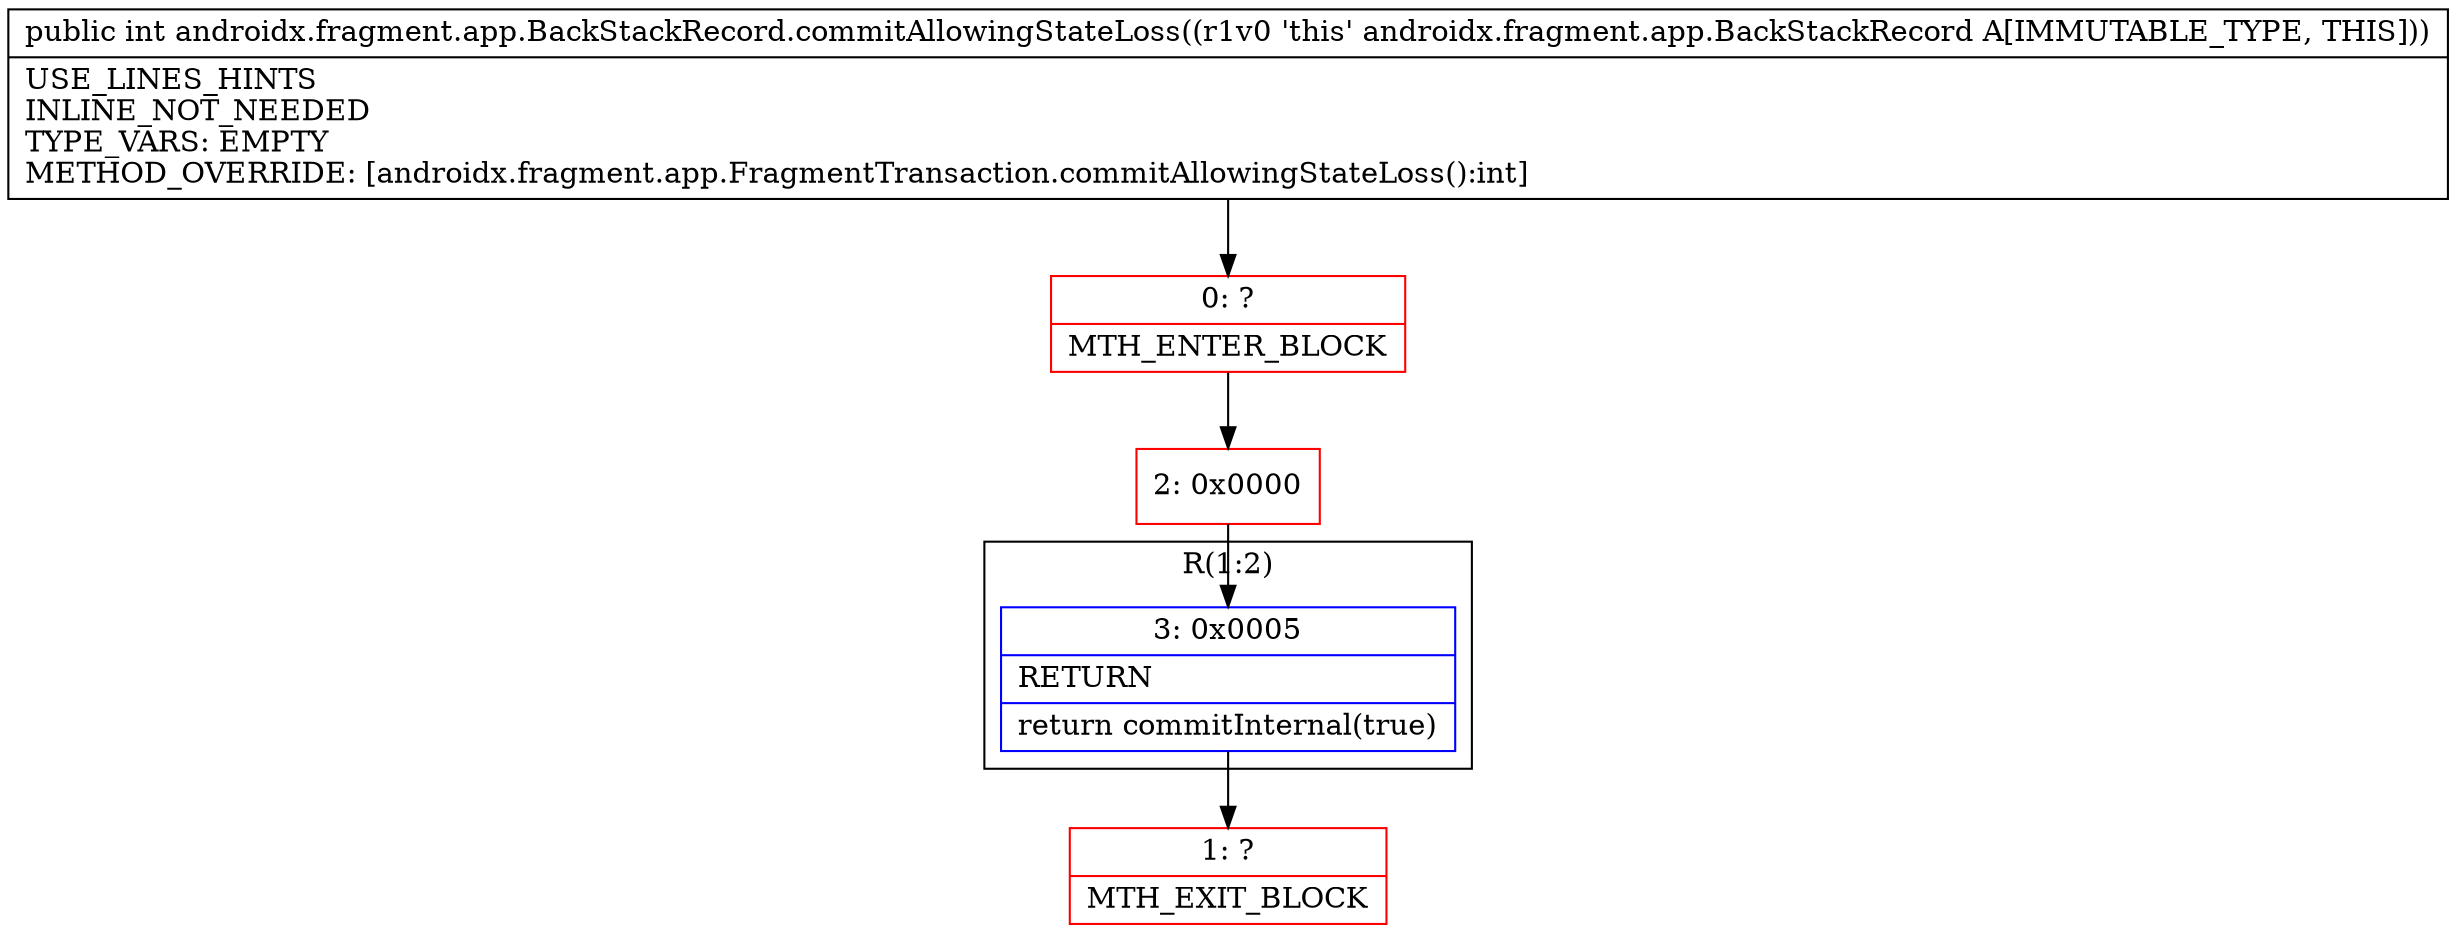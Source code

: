 digraph "CFG forandroidx.fragment.app.BackStackRecord.commitAllowingStateLoss()I" {
subgraph cluster_Region_1047136670 {
label = "R(1:2)";
node [shape=record,color=blue];
Node_3 [shape=record,label="{3\:\ 0x0005|RETURN\l|return commitInternal(true)\l}"];
}
Node_0 [shape=record,color=red,label="{0\:\ ?|MTH_ENTER_BLOCK\l}"];
Node_2 [shape=record,color=red,label="{2\:\ 0x0000}"];
Node_1 [shape=record,color=red,label="{1\:\ ?|MTH_EXIT_BLOCK\l}"];
MethodNode[shape=record,label="{public int androidx.fragment.app.BackStackRecord.commitAllowingStateLoss((r1v0 'this' androidx.fragment.app.BackStackRecord A[IMMUTABLE_TYPE, THIS]))  | USE_LINES_HINTS\lINLINE_NOT_NEEDED\lTYPE_VARS: EMPTY\lMETHOD_OVERRIDE: [androidx.fragment.app.FragmentTransaction.commitAllowingStateLoss():int]\l}"];
MethodNode -> Node_0;Node_3 -> Node_1;
Node_0 -> Node_2;
Node_2 -> Node_3;
}

